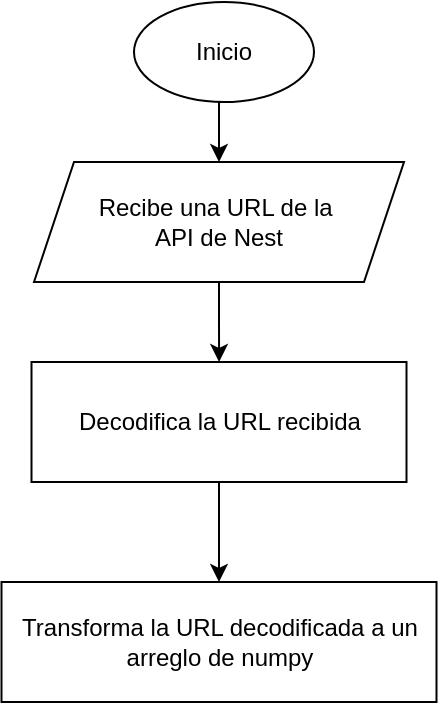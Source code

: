<mxfile version="26.1.0">
  <diagram id="C5RBs43oDa-KdzZeNtuy" name="Page-1">
    <mxGraphModel dx="1426" dy="781" grid="1" gridSize="10" guides="1" tooltips="1" connect="1" arrows="1" fold="1" page="1" pageScale="1" pageWidth="827" pageHeight="1169" math="0" shadow="0">
      <root>
        <mxCell id="WIyWlLk6GJQsqaUBKTNV-0" />
        <mxCell id="WIyWlLk6GJQsqaUBKTNV-1" parent="WIyWlLk6GJQsqaUBKTNV-0" />
        <mxCell id="R4BwSNrIrO0T85q8sav3-6" style="edgeStyle=orthogonalEdgeStyle;rounded=0;orthogonalLoop=1;jettySize=auto;html=1;exitX=0.5;exitY=1;exitDx=0;exitDy=0;entryX=0.5;entryY=0;entryDx=0;entryDy=0;" edge="1" parent="WIyWlLk6GJQsqaUBKTNV-1" source="R4BwSNrIrO0T85q8sav3-0" target="R4BwSNrIrO0T85q8sav3-1">
          <mxGeometry relative="1" as="geometry" />
        </mxCell>
        <mxCell id="R4BwSNrIrO0T85q8sav3-0" value="Inicio" style="ellipse;whiteSpace=wrap;html=1;" vertex="1" parent="WIyWlLk6GJQsqaUBKTNV-1">
          <mxGeometry x="330" y="80" width="90" height="50" as="geometry" />
        </mxCell>
        <mxCell id="R4BwSNrIrO0T85q8sav3-3" value="" style="edgeStyle=orthogonalEdgeStyle;rounded=0;orthogonalLoop=1;jettySize=auto;html=1;" edge="1" parent="WIyWlLk6GJQsqaUBKTNV-1" source="R4BwSNrIrO0T85q8sav3-1" target="R4BwSNrIrO0T85q8sav3-2">
          <mxGeometry relative="1" as="geometry" />
        </mxCell>
        <mxCell id="R4BwSNrIrO0T85q8sav3-1" value="Recibe una URL de la&amp;nbsp;&lt;div&gt;API de Nest&lt;/div&gt;" style="shape=parallelogram;perimeter=parallelogramPerimeter;whiteSpace=wrap;html=1;fixedSize=1;" vertex="1" parent="WIyWlLk6GJQsqaUBKTNV-1">
          <mxGeometry x="280" y="160" width="185" height="60" as="geometry" />
        </mxCell>
        <mxCell id="R4BwSNrIrO0T85q8sav3-5" value="" style="edgeStyle=orthogonalEdgeStyle;rounded=0;orthogonalLoop=1;jettySize=auto;html=1;" edge="1" parent="WIyWlLk6GJQsqaUBKTNV-1" source="R4BwSNrIrO0T85q8sav3-2" target="R4BwSNrIrO0T85q8sav3-4">
          <mxGeometry relative="1" as="geometry" />
        </mxCell>
        <mxCell id="R4BwSNrIrO0T85q8sav3-2" value="Decodifica la URL recibida" style="whiteSpace=wrap;html=1;" vertex="1" parent="WIyWlLk6GJQsqaUBKTNV-1">
          <mxGeometry x="278.75" y="260" width="187.5" height="60" as="geometry" />
        </mxCell>
        <mxCell id="R4BwSNrIrO0T85q8sav3-4" value="Transforma la URL decodificada a un arreglo de numpy" style="whiteSpace=wrap;html=1;" vertex="1" parent="WIyWlLk6GJQsqaUBKTNV-1">
          <mxGeometry x="263.75" y="370" width="217.5" height="60" as="geometry" />
        </mxCell>
      </root>
    </mxGraphModel>
  </diagram>
</mxfile>
